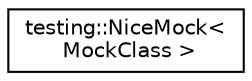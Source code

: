 digraph "Graphical Class Hierarchy"
{
 // INTERACTIVE_SVG=YES
 // LATEX_PDF_SIZE
  edge [fontname="Helvetica",fontsize="10",labelfontname="Helvetica",labelfontsize="10"];
  node [fontname="Helvetica",fontsize="10",shape=record];
  rankdir="LR";
  Node0 [label="testing::NiceMock\<\l MockClass \>",height=0.2,width=0.4,color="black", fillcolor="white", style="filled",URL="$db/dd4/classtesting_1_1_nice_mock.html",tooltip=" "];
}
